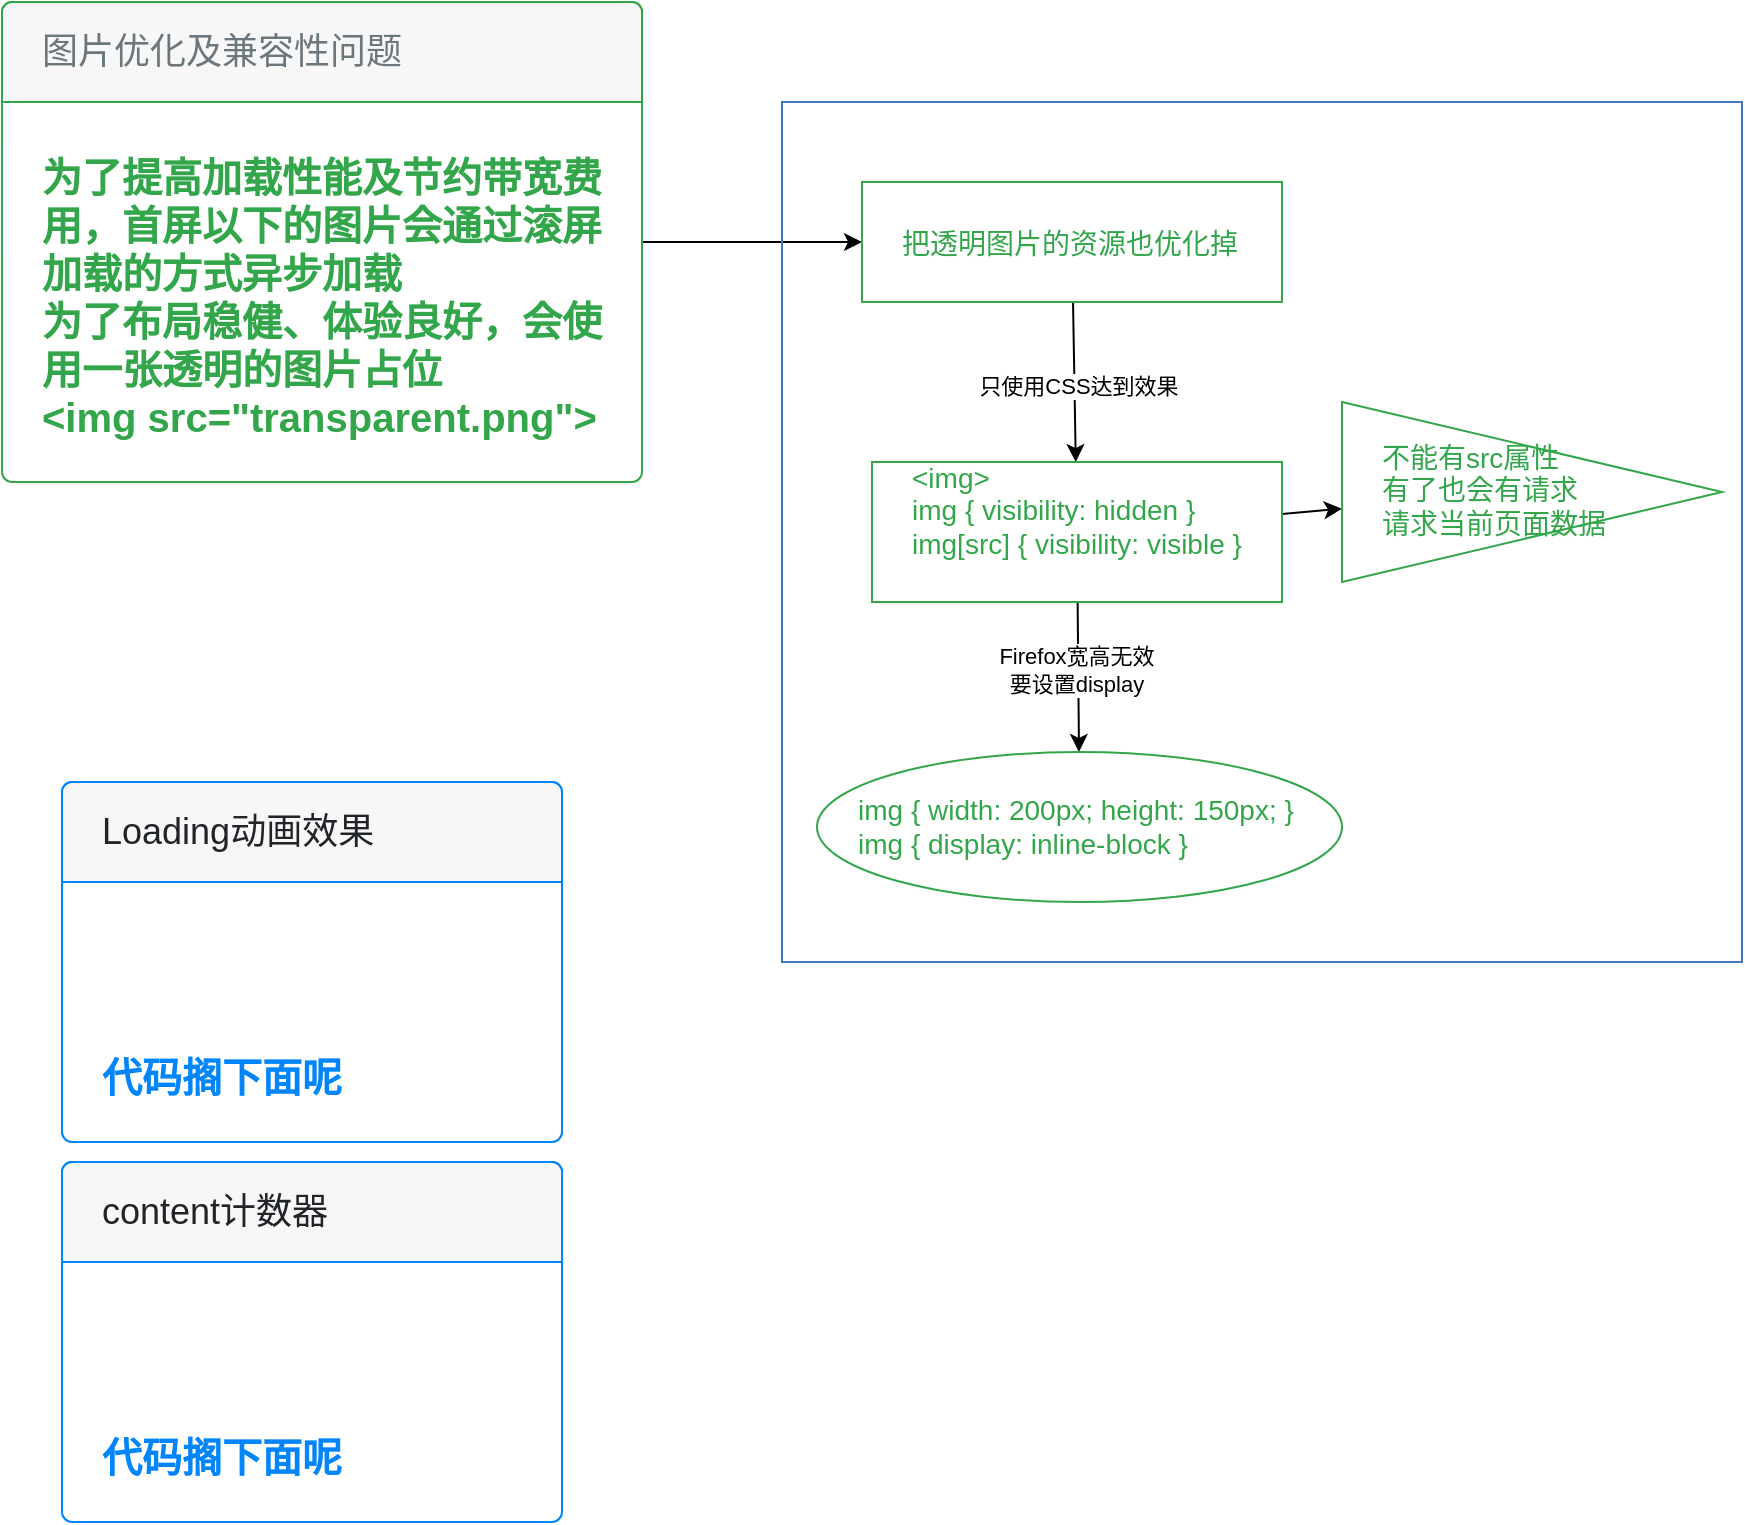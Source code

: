 <mxfile>
    <diagram id="ZhrAhU_mxHu6s6WHSYvS" name="Page-1">
        <mxGraphModel dx="1290" dy="1740" grid="1" gridSize="10" guides="1" tooltips="1" connect="1" arrows="1" fold="1" page="1" pageScale="1" pageWidth="850" pageHeight="1100" background="#ffffff" math="0" shadow="0">
            <root>
                <mxCell id="0"/>
                <mxCell id="1" parent="0"/>
                <mxCell id="6" value="" style="edgeStyle=none;html=1;" parent="1" source="3" target="5" edge="1">
                    <mxGeometry relative="1" as="geometry"/>
                </mxCell>
                <mxCell id="3" value="&lt;span style=&quot;font-size: 20px;&quot;&gt;&lt;b&gt;为了提高加载性能及节约带宽费用，首屏以下的图片会通过滚屏加载的方式异步加载&lt;br&gt;为了布局稳健、体验良好，会使用一张透明的图片占位&lt;br&gt;&amp;lt;img src=&quot;transparent.png&quot;&amp;gt;&lt;br&gt;&lt;/b&gt;&lt;/span&gt;" style="html=1;shadow=0;dashed=0;shape=mxgraph.bootstrap.rrect;rSize=5;strokeColor=#33A64C;html=1;whiteSpace=wrap;fillColor=#ffffff;fontColor=#33A64C;verticalAlign=bottom;align=left;spacing=20;spacingBottom=0;fontSize=14;" parent="1" vertex="1">
                    <mxGeometry x="70" y="140" width="320" height="240" as="geometry"/>
                </mxCell>
                <mxCell id="4" value="图片优化及兼容性问题" style="html=1;shadow=0;dashed=0;shape=mxgraph.bootstrap.topButton;rSize=5;perimeter=none;whiteSpace=wrap;fillColor=#F7F7F7;strokeColor=#33A64C;fontColor=#6C767D;resizeWidth=1;fontSize=18;align=left;spacing=20;" parent="3" vertex="1">
                    <mxGeometry width="320" height="50" relative="1" as="geometry"/>
                </mxCell>
                <mxCell id="8" value="" style="edgeStyle=none;html=1;" parent="1" source="5" target="7" edge="1">
                    <mxGeometry relative="1" as="geometry"/>
                </mxCell>
                <mxCell id="9" value="只使用CSS达到效果" style="edgeLabel;html=1;align=center;verticalAlign=middle;resizable=0;points=[];" parent="8" vertex="1" connectable="0">
                    <mxGeometry x="0.05" y="2" relative="1" as="geometry">
                        <mxPoint as="offset"/>
                    </mxGeometry>
                </mxCell>
                <mxCell id="5" value="把透明图片的资源也优化掉" style="whiteSpace=wrap;html=1;fontSize=14;align=left;verticalAlign=bottom;fillColor=#ffffff;strokeColor=#33A64C;fontColor=#33A64C;shadow=0;dashed=0;spacing=20;spacingBottom=0;" parent="1" vertex="1">
                    <mxGeometry x="500" y="230" width="210" height="60" as="geometry"/>
                </mxCell>
                <mxCell id="11" value="" style="edgeStyle=none;html=1;" parent="1" source="7" target="10" edge="1">
                    <mxGeometry relative="1" as="geometry"/>
                </mxCell>
                <mxCell id="13" value="" style="edgeStyle=none;html=1;" parent="1" source="7" target="12" edge="1">
                    <mxGeometry relative="1" as="geometry"/>
                </mxCell>
                <mxCell id="14" value="Firefox宽高无效&lt;br&gt;要设置display" style="edgeLabel;html=1;align=center;verticalAlign=middle;resizable=0;points=[];" parent="13" vertex="1" connectable="0">
                    <mxGeometry x="-0.093" y="-1" relative="1" as="geometry">
                        <mxPoint as="offset"/>
                    </mxGeometry>
                </mxCell>
                <mxCell id="7" value="&amp;lt;img&amp;gt;&lt;br&gt;img { visibility: hidden }&lt;br&gt;img[src] { visibility: visible }" style="whiteSpace=wrap;html=1;fontSize=14;align=left;verticalAlign=bottom;fillColor=#ffffff;strokeColor=#33A64C;fontColor=#33A64C;shadow=0;dashed=0;spacing=20;spacingBottom=0;" parent="1" vertex="1">
                    <mxGeometry x="505" y="370" width="205" height="70" as="geometry"/>
                </mxCell>
                <mxCell id="10" value="不能有src属性&lt;br&gt;有了也会有请求&lt;br&gt;请求当前页面数据" style="triangle;whiteSpace=wrap;html=1;fontSize=14;align=left;verticalAlign=bottom;fillColor=#ffffff;strokeColor=#33A64C;fontColor=#33A64C;shadow=0;dashed=0;spacing=20;spacingBottom=0;" parent="1" vertex="1">
                    <mxGeometry x="740" y="340" width="190" height="90" as="geometry"/>
                </mxCell>
                <mxCell id="12" value="img { width: 200px; height: 150px; }&lt;br&gt;img { display: inline-block }" style="ellipse;whiteSpace=wrap;html=1;fontSize=14;align=left;verticalAlign=bottom;fillColor=#ffffff;strokeColor=#33A64C;fontColor=#33A64C;shadow=0;dashed=0;spacing=20;spacingBottom=0;" parent="1" vertex="1">
                    <mxGeometry x="477.5" y="515" width="262.5" height="75" as="geometry"/>
                </mxCell>
                <mxCell id="15" value="" style="fontStyle=0;verticalAlign=top;align=center;spacingTop=-2;fillColor=none;rounded=0;whiteSpace=wrap;html=1;strokeColor=#4376BB;strokeWidth=1;dashed=0;container=1;collapsible=0;expand=0;recursiveResize=0;" parent="1" vertex="1">
                    <mxGeometry x="460" y="190" width="480" height="430" as="geometry"/>
                </mxCell>
                <mxCell id="16" value="&lt;span style=&quot;font-size: 20px;&quot;&gt;&lt;b&gt;代码搁下面呢&lt;/b&gt;&lt;/span&gt;" style="html=1;shadow=0;dashed=0;shape=mxgraph.bootstrap.rrect;rSize=5;strokeColor=#0085FC;html=1;whiteSpace=wrap;fillColor=#ffffff;fontColor=#0085FC;verticalAlign=bottom;align=left;spacing=20;spacingBottom=0;fontSize=14;" parent="1" vertex="1">
                    <mxGeometry x="100" y="720" width="250" height="180" as="geometry"/>
                </mxCell>
                <mxCell id="17" value="content计数器" style="html=1;shadow=0;dashed=0;shape=mxgraph.bootstrap.topButton;rSize=5;perimeter=none;whiteSpace=wrap;fillColor=#F7F7F7;strokeColor=#0085FC;fontColor=#212529;resizeWidth=1;fontSize=18;align=left;spacing=20;" parent="16" vertex="1">
                    <mxGeometry width="250" height="50" relative="1" as="geometry"/>
                </mxCell>
                <mxCell id="18" value="&lt;span style=&quot;font-size: 20px;&quot;&gt;&lt;b&gt;代码搁下面呢&lt;/b&gt;&lt;/span&gt;" style="html=1;shadow=0;dashed=0;shape=mxgraph.bootstrap.rrect;rSize=5;strokeColor=#0085FC;html=1;whiteSpace=wrap;fillColor=#ffffff;fontColor=#0085FC;verticalAlign=bottom;align=left;spacing=20;spacingBottom=0;fontSize=14;" parent="1" vertex="1">
                    <mxGeometry x="100" y="530" width="250" height="180" as="geometry"/>
                </mxCell>
                <mxCell id="19" value="Loading动画效果" style="html=1;shadow=0;dashed=0;shape=mxgraph.bootstrap.topButton;rSize=5;perimeter=none;whiteSpace=wrap;fillColor=#F7F7F7;strokeColor=#0085FC;fontColor=#212529;resizeWidth=1;fontSize=18;align=left;spacing=20;" parent="18" vertex="1">
                    <mxGeometry width="250" height="50" relative="1" as="geometry"/>
                </mxCell>
            </root>
        </mxGraphModel>
    </diagram>
</mxfile>
